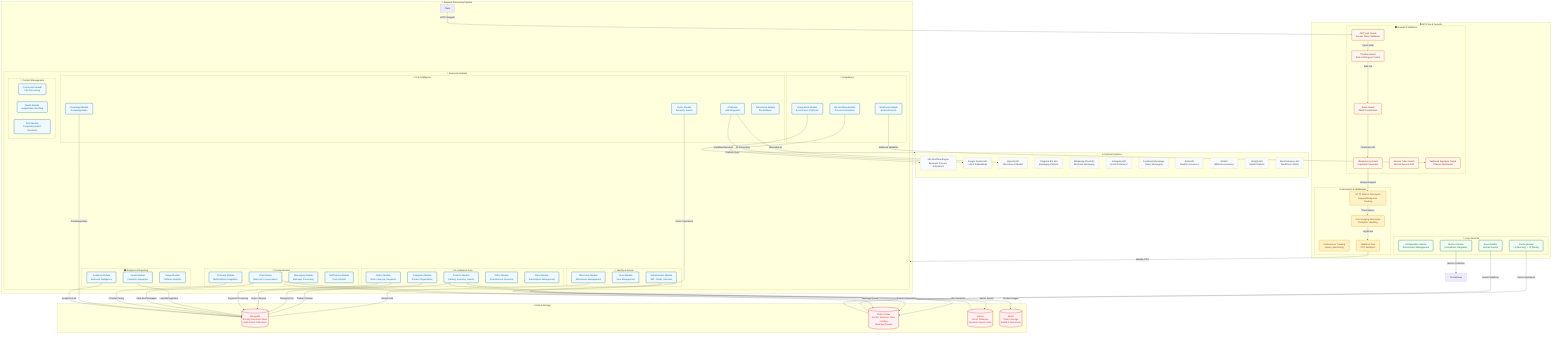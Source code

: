 %% Kaleem AI — C4 Level 3: API Components (Mermaid)
%% Last updated: 2025-09-27 19:00
%% Professional C4 Component diagram showing NestJS modules, guards, and data flow
%% Generated: Auto-rendered via CI/CD pipeline

flowchart TD
  %% ========== STYLING DEFINITIONS ==========
  classDef core fill:#f8fafc,color:#334155,stroke:#475569,stroke-width:2px,rx:8px
  classDef module fill:#f0f9ff,color:#0369a1,stroke:#0369a1,stroke-width:2px,rx:6px
  classDef guard fill:#fff7ed,color:#7c2d12,stroke:#ea580c,stroke-width:2px,rx:6px
  classDef service fill:#f0fdf4,color:#166534,stroke:#166534,stroke-width:2px,rx:6px
  classDef interceptor fill:#fef3c7,color:#92400e,stroke:#f59e0b,stroke-width:2px,rx:6px
  classDef datastore fill:#fef2f2,color:#dc2626,stroke:#dc2626,stroke-width:2px,rx:8px
  classDef external fill:#f9fafb,color:#374151,stroke:#6b7280,stroke-width:1px,stroke-dasharray:3 3,rx:4px

  %% ========== API CORE & GUARDS ==========
  subgraph APICore["🔒 API Core & Security"]
    subgraph Guards["🛡️ Guards & Validation"]
      JwtAuthGuard["JWT Auth Guard<br/>Access Token Validation"]:::guard
      ThrottlerGuard["Throttler Guard<br/>Rate Limiting per Tenant"]:::guard
      RolesGuard["Roles Guard<br/>RBAC Permissions"]:::guard
      IdempotencyGuard["Idempotency Guard<br/>Duplicate Prevention"]:::guard
      ServiceTokenGuard["Service Token Guard<br/>Internal Service Auth"]:::guard
      WebhookSignatureGuard["Webhook Signature Guard<br/>Channel Verification"]:::guard
    end

    subgraph Interceptors["⚡ Interceptors & Middleware"]
      HttpMetricsInterceptor["HTTP Metrics Interceptor<br/>Request/Response Tracking"]:::interceptor
      PerformanceTrackingInterceptor["Performance Tracking<br/>Latency Monitoring"]:::interceptor
      ErrorLoggingInterceptor["Error Logging Interceptor<br/>Exception Handling"]:::interceptor
      ValidationPipe["Validation Pipe<br/>DTO Validation"]:::interceptor
    end

    subgraph CoreServices["🔧 Core Services"]
      ConfigService["Configuration Service<br/>Environment Management"]:::service
      CacheService["Cache Service<br/>L1 (Memory) + L2 (Redis)"]:::service
      MetricsService["Metrics Service<br/>Prometheus Integration"]:::service
      EventEmitterService["Event Emitter<br/>Domain Events"]:::service
    end
  end

  %% ========== BUSINESS MODULES ==========
  subgraph BusinessModules["🏢 Business Modules"]

    subgraph Identity["👤 Identity & Access"]
      AuthModule["Authentication Module<br/>JWT, OAuth, Sessions"]:::module
      UsersModule["Users Module<br/>User Management"]:::module
      MerchantsModule["Merchants Module<br/>Multi-tenant Management"]:::module
    end

    subgraph Commerce["🛒 E-commerce Core"]
      ProductsModule["Products Module<br/>Catalog, Inventory, Search"]:::module
      CategoriesModule["Categories Module<br/>Product Organization"]:::module
      OrdersModule["Orders Module<br/>Order Lifecycle, Payments"]:::module
      OffersModule["Offers Module<br/>Promotions & Discounts"]:::module
      PlansModule["Plans Module<br/>Subscription Management"]:::module
    end

    subgraph Communication["💬 Communication"]
      ChannelsModule["Channels Module<br/>Multi-platform Integration"]:::module
      MessagingModule["Messaging Module<br/>Message Processing"]:::module
      ChatModule["Chat Module<br/>Real-time Conversations"]:::module
      NotificationsModule["Notifications Module<br/>Push & Email"]:::module
    end

    subgraph Intelligence["🤖 AI & Intelligence"]
      AIModule["AI Module<br/>LLM Integration"]:::module
      VectorModule["Vector Module<br/>Semantic Search"]:::module
      KnowledgeModule["Knowledge Module<br/>Knowledge Base"]:::module
      InstructionsModule["Instructions Module<br/>Bot Behavior"]:::module
    end

    subgraph Integration["🔗 Integrations"]
      IntegrationsModule["Integrations Module<br/>E-commerce Platforms"]:::module
      WebhooksModule["Webhooks Module<br/>External Events"]:::module
      N8nWorkflowModule["n8n Workflow Module<br/>Process Automation"]:::module
    end

    subgraph Content["📄 Content Management"]
      DocumentsModule["Documents Module<br/>File Processing"]:::module
      MediaModule["Media Module<br/>Image/Video Handling"]:::module
      FAQModule["FAQ Module<br/>Frequently Asked Questions"]:::module
    end

    subgraph Analytics["📊 Analytics & Reporting"]
      AnalyticsModule["Analytics Module<br/>Business Intelligence"]:::module
      LeadsModule["Leads Module<br/>Customer Acquisition"]:::module
      UsageModule["Usage Module<br/>Platform Analytics"]:::module
    end
  end

  %% ========== DATA & STORAGE ==========
  subgraph DataStorage["💾 Data & Storage"]
    MongoDB[("MongoDB<br/>Primary Document Store<br/>Multi-tenant Collections")]:::datastore
    Redis[("Redis Cluster<br/>Cache, Sessions, Rate Limiting<br/>Message Queues")]:::datastore
    Qdrant[("Qdrant<br/>Vector Database<br/>Semantic Search Index")]:::datastore
    MinIO[("MinIO<br/>Object Storage<br/>Media & Documents")]:::datastore
  end

  %% ========== EXTERNAL SYSTEMS ==========
  subgraph ExternalSystems["🌐 External Systems"]
    N8nOrchestrator["n8n Workflow Engine<br/>Business Process Automation"]:::external
    GeminiAI["Google Gemini API<br/>LLM & Embeddings"]:::external
    OpenAIAPI["OpenAI API<br/>Alternative AI Models"]:::external
    TelegramAPI["Telegram Bot API<br/>Messaging Platform"]:::external
    WhatsAppCloud["WhatsApp Cloud API<br/>Business Messaging"]:::external
    InstagramAPI["Instagram API<br/>Social Commerce"]:::external
    MessengerAPI["Facebook Messenger<br/>Direct Messaging"]:::external
    SallaAPI["Salla API<br/>Saudi E-commerce"]:::external
    ZidAPI["Zid API<br/>MENA E-commerce"]:::external
    ShopifyAPI["Shopify API<br/>Global Platform"]:::external
    WooCommerceAPI["WooCommerce API<br/>WordPress Stores"]:::external
  end

  %% ========== RELATIONSHIPS ==========

  %% All requests flow through guards and interceptors
  subgraph RequestFlow["🔄 Request Processing Pipeline"]
    Client -->|HTTP Request| JwtAuthGuard
    JwtAuthGuard -->|Token Valid| ThrottlerGuard
    ThrottlerGuard -->|Rate OK| RolesGuard
    RolesGuard -->|Permission OK| IdempotencyGuard
    IdempotencyGuard -->|Unique Request| HttpMetricsInterceptor
    HttpMetricsInterceptor -->|Track Metrics| ErrorLoggingInterceptor
    ErrorLoggingInterceptor -->|Log Errors| ValidationPipe
    ValidationPipe -->|Validate DTO| BusinessModules
  end

  %% Business module data dependencies
  AuthModule -->|User Sessions| Redis
  MerchantsModule -->|Tenant Data| MongoDB
  ProductsModule -->|Product Catalog| MongoDB
  ProductsModule -->|Vector Search| Qdrant
  ProductsModule -->|Product Images| MinIO
  CategoriesModule -->|Category Tree| MongoDB
  OrdersModule -->|Order Lifecycle| MongoDB
  OrdersModule -->|Payment Processing| MongoDB
  LeadsModule -->|Lead Management| MongoDB
  ChatModule -->|Real-time Messages| MongoDB
  ChatModule -->|Socket Connections| Redis
  ChannelsModule -->|Channel Config| MongoDB
  MessagingModule -->|Message Queue| Redis
  VectorModule -->|Vector Operations| Qdrant
  KnowledgeModule -->|Knowledge Base| MongoDB
  AnalyticsModule -->|Analytics Data| MongoDB

  %% External integrations
  WebhooksModule -->|Webhook Validation| WebhookSignatureGuard
  IntegrationsModule -->|Platform Sync| ExternalSystems
  N8nWorkflowModule -->|Workflow Execution| N8nOrchestrator
  AIModule -->|AI Processing| GeminiAI
  AIModule -->|Alternative AI| OpenAIAPI

  %% Cross-cutting concerns
  CacheService -->|Cache Operations| Redis
  MetricsService -->|Metrics Collection| Prometheus
  EventEmitterService -->|Event Publishing| Redis

  %% ========== LAYOUT STYLING ==========
  class RequestFlow,APICore,BusinessModules,DataStorage,ExternalSystems flow